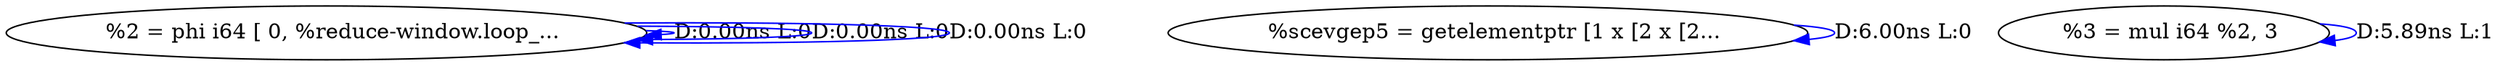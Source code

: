 digraph {
Node0x412e850[label="  %2 = phi i64 [ 0, %reduce-window.loop_..."];
Node0x412e850 -> Node0x412e850[label="D:0.00ns L:0",color=blue];
Node0x412e850 -> Node0x412e850[label="D:0.00ns L:0",color=blue];
Node0x412e850 -> Node0x412e850[label="D:0.00ns L:0",color=blue];
Node0x412e930[label="  %scevgep5 = getelementptr [1 x [2 x [2..."];
Node0x412e930 -> Node0x412e930[label="D:6.00ns L:0",color=blue];
Node0x412ea50[label="  %3 = mul i64 %2, 3"];
Node0x412ea50 -> Node0x412ea50[label="D:5.89ns L:1",color=blue];
}
